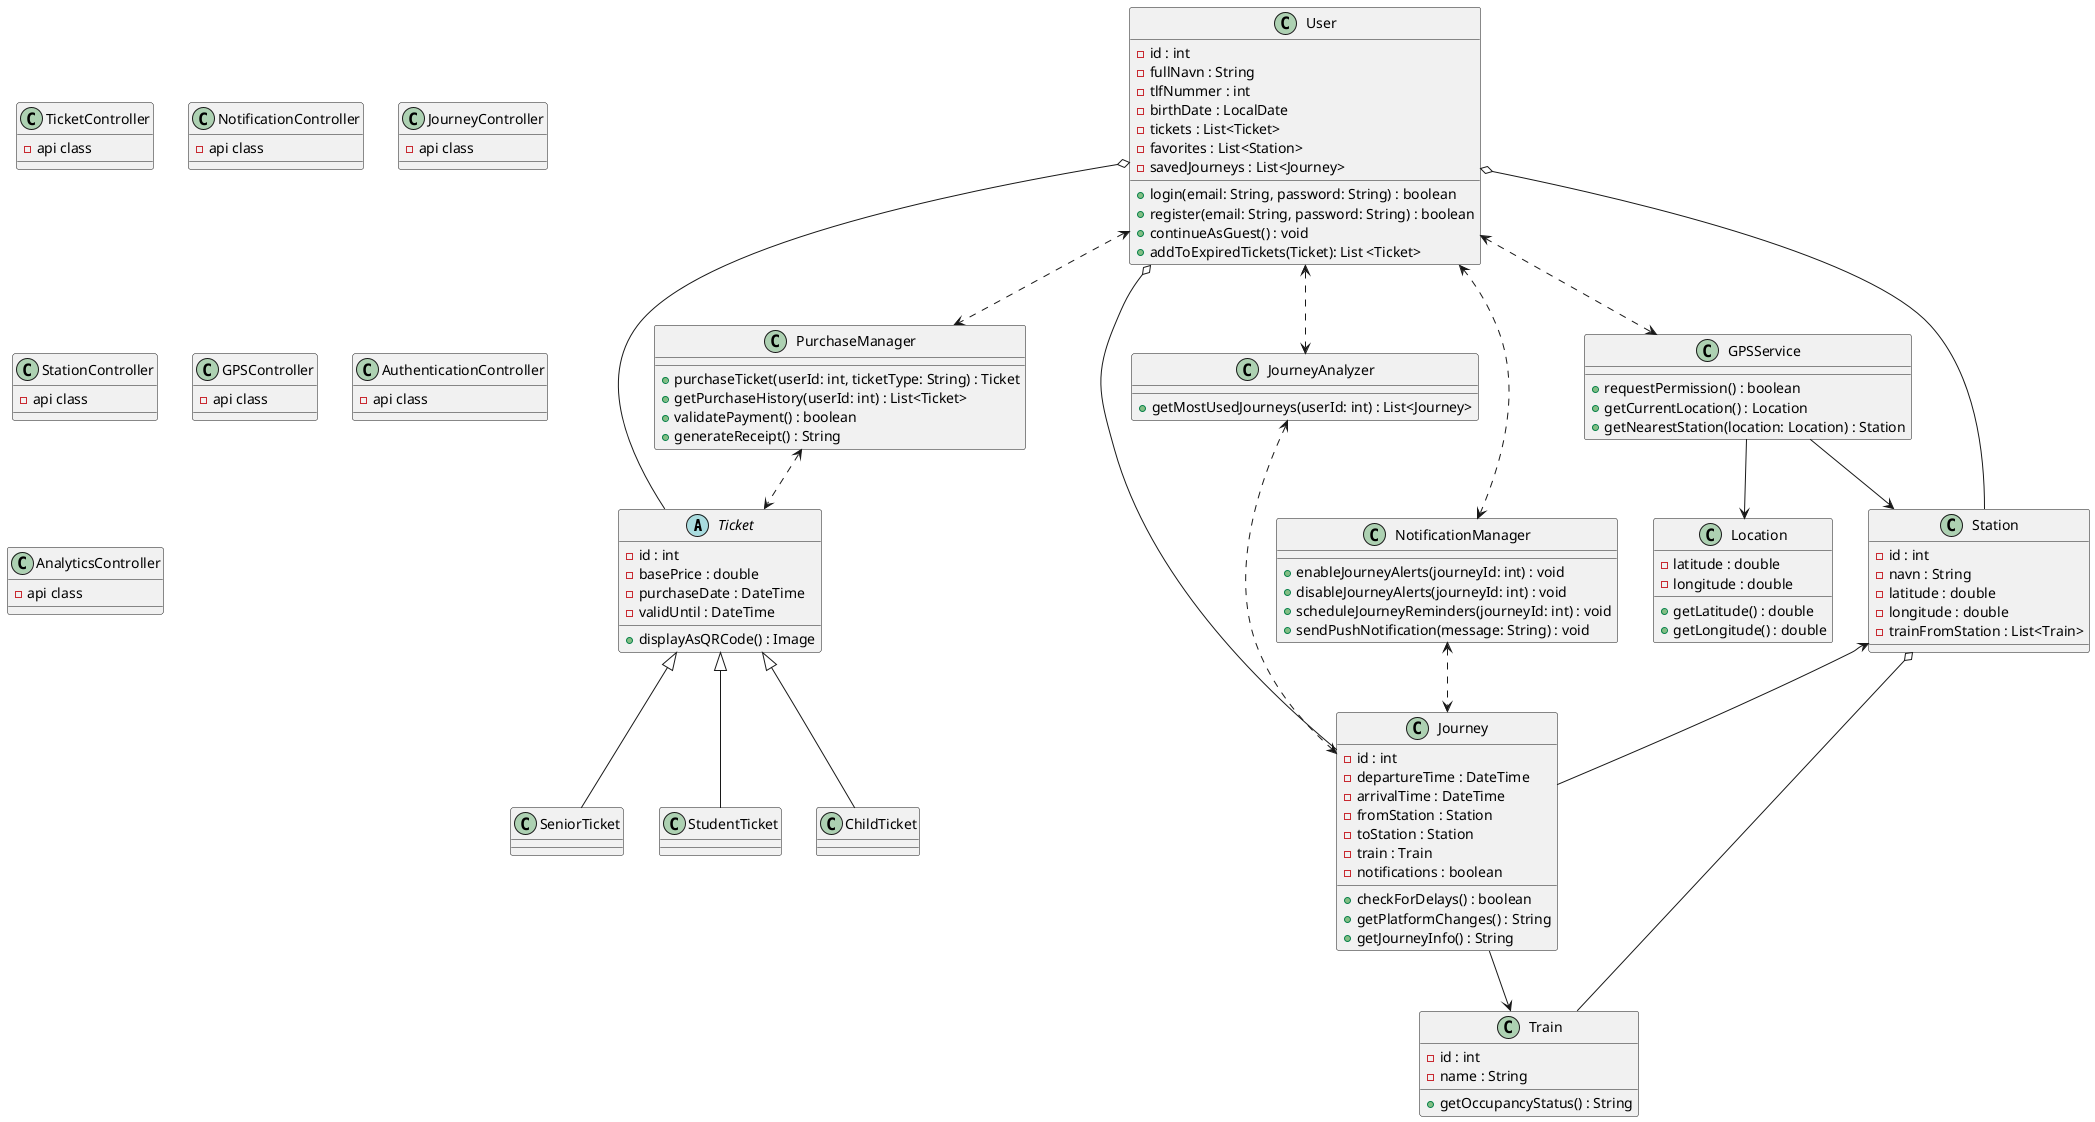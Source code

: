 @startuml

abstract class Ticket {
    - id : int
    - basePrice : double
    - purchaseDate : DateTime
    - validUntil : DateTime

    + displayAsQRCode() : Image

}

class StudentTicket
class ChildTicket
class SeniorTicket

Ticket <|-- StudentTicket
Ticket <|-- ChildTicket
Ticket <|-- SeniorTicket

class User {
    - id : int
    - fullNavn : String
    - tlfNummer : int
    - birthDate : LocalDate
    - tickets : List<Ticket>
    - favorites : List<Station>
    - savedJourneys : List<Journey>
    + login(email: String, password: String) : boolean
    + register(email: String, password: String) : boolean
    + continueAsGuest() : void
    + addToExpiredTickets(Ticket): List <Ticket>
}

class NotificationManager {
    + enableJourneyAlerts(journeyId: int) : void
    + disableJourneyAlerts(journeyId: int) : void
    + scheduleJourneyReminders(journeyId: int) : void
    + sendPushNotification(message: String) : void
}

class PurchaseManager {
    + purchaseTicket(userId: int, ticketType: String) : Ticket
    + getPurchaseHistory(userId: int) : List<Ticket>
    + validatePayment() : boolean
    + generateReceipt() : String
}

class JourneyAnalyzer {
    + getMostUsedJourneys(userId: int) : List<Journey>
}

class GPSService {
    + requestPermission() : boolean
    + getCurrentLocation() : Location
    + getNearestStation(location: Location) : Station
}

class Location {
    - latitude : double
    - longitude : double
    + getLatitude() : double
    + getLongitude() : double
}

class Train {
    - id : int
    - name : String
    + getOccupancyStatus() : String
}

class Station {
    - id : int
    - navn : String
    - latitude : double
    - longitude : double
    - trainFromStation : List<Train>
}

class Journey {
    - id : int
    - departureTime : DateTime
    - arrivalTime : DateTime
    - fromStation : Station
    - toStation : Station
    - train : Train
    - notifications : boolean
    + checkForDelays() : boolean
    + getPlatformChanges() : String
    + getJourneyInfo() : String
}

class TicketController {
    -api class
}

class NotificationController {
    -api class
}

class JourneyController {
    -api class
}

class StationController {
    -api class
}

class GPSController {
    -api class
}

class AuthenticationController {
    -api class
}

class AnalyticsController {
    -api class
}

User <..> NotificationManager
User <..> PurchaseManager
User <..> JourneyAnalyzer
User <..> GPSService

PurchaseManager <..> Ticket
NotificationManager <..> Journey
JourneyAnalyzer <..> Journey
GPSService --> Station
GPSService --> Location

User o-- Ticket
Station o-- Train
User o-- Station
Station <-- Journey
Journey --> Train
Journey --o User


@enduml
